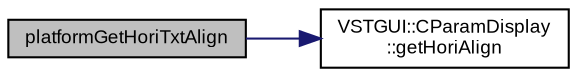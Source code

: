 digraph "platformGetHoriTxtAlign"
{
  bgcolor="transparent";
  edge [fontname="Arial",fontsize="9",labelfontname="Arial",labelfontsize="9"];
  node [fontname="Arial",fontsize="9",shape=record];
  rankdir="LR";
  Node1 [label="platformGetHoriTxtAlign",height=0.2,width=0.4,color="black", fillcolor="grey75", style="filled" fontcolor="black"];
  Node1 -> Node2 [color="midnightblue",fontsize="9",style="solid",fontname="Arial"];
  Node2 [label="VSTGUI::CParamDisplay\l::getHoriAlign",height=0.2,width=0.4,color="black",URL="$class_v_s_t_g_u_i_1_1_c_param_display.html#a799f940c98b6f14e79fe24865e751395"];
}
